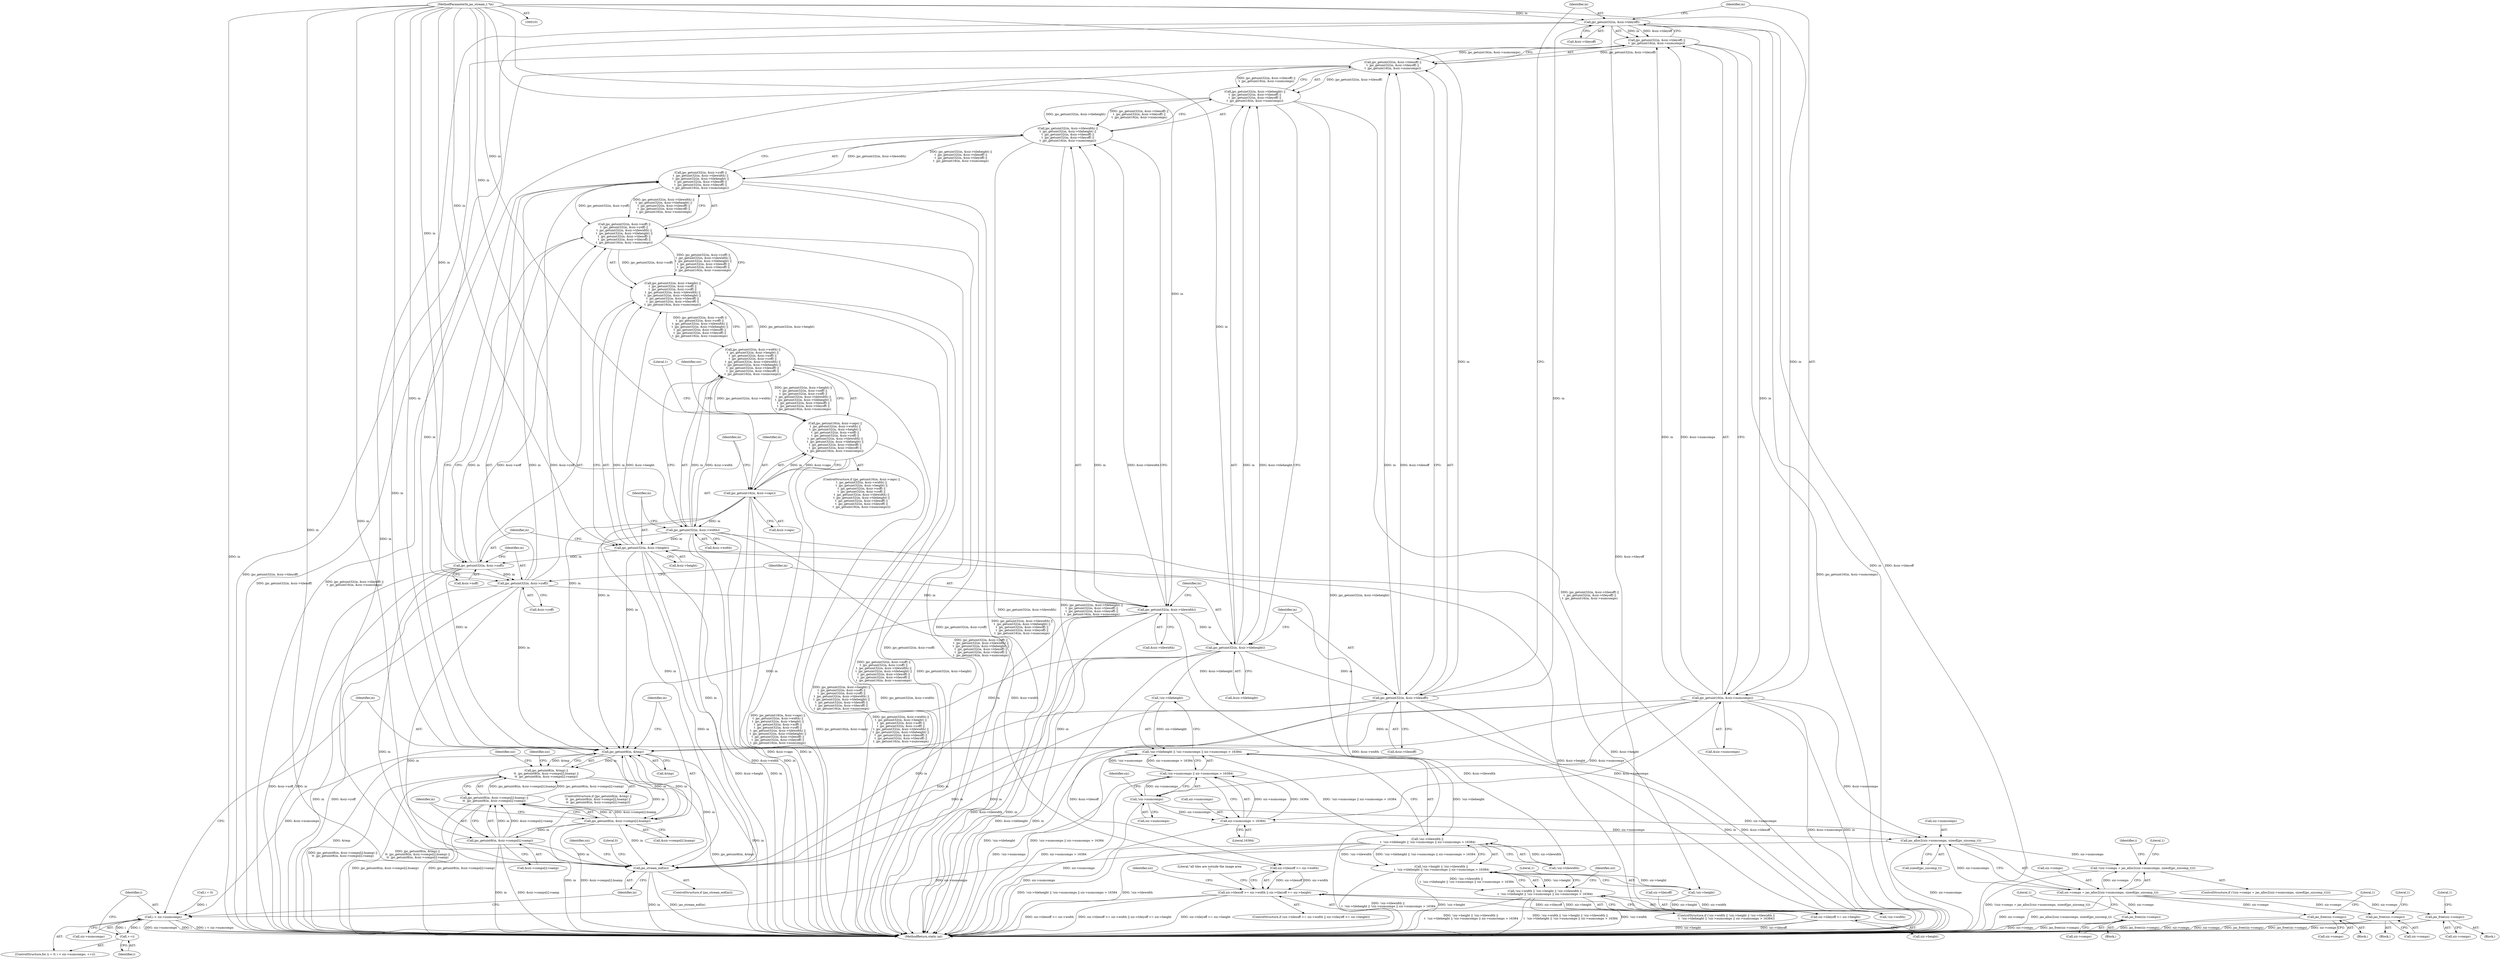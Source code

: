 digraph "0_jasper_ba2b9d000660313af7b692542afbd374c5685865@pointer" {
"1000178" [label="(Call,jpc_getuint32(in, &siz->tileyoff))"];
"1000171" [label="(Call,jpc_getuint32(in, &siz->tilexoff))"];
"1000164" [label="(Call,jpc_getuint32(in, &siz->tileheight))"];
"1000157" [label="(Call,jpc_getuint32(in, &siz->tilewidth))"];
"1000150" [label="(Call,jpc_getuint32(in, &siz->yoff))"];
"1000143" [label="(Call,jpc_getuint32(in, &siz->xoff))"];
"1000136" [label="(Call,jpc_getuint32(in, &siz->height))"];
"1000129" [label="(Call,jpc_getuint32(in, &siz->width))"];
"1000122" [label="(Call,jpc_getuint16(in, &siz->caps))"];
"1000104" [label="(MethodParameterIn,jas_stream_t *in)"];
"1000177" [label="(Call,jpc_getuint32(in, &siz->tileyoff) ||\n\t  jpc_getuint16(in, &siz->numcomps))"];
"1000170" [label="(Call,jpc_getuint32(in, &siz->tilexoff) ||\n\t  jpc_getuint32(in, &siz->tileyoff) ||\n\t  jpc_getuint16(in, &siz->numcomps))"];
"1000163" [label="(Call,jpc_getuint32(in, &siz->tileheight) ||\n\t  jpc_getuint32(in, &siz->tilexoff) ||\n\t  jpc_getuint32(in, &siz->tileyoff) ||\n\t  jpc_getuint16(in, &siz->numcomps))"];
"1000156" [label="(Call,jpc_getuint32(in, &siz->tilewidth) ||\n\t  jpc_getuint32(in, &siz->tileheight) ||\n\t  jpc_getuint32(in, &siz->tilexoff) ||\n\t  jpc_getuint32(in, &siz->tileyoff) ||\n\t  jpc_getuint16(in, &siz->numcomps))"];
"1000149" [label="(Call,jpc_getuint32(in, &siz->yoff) ||\n\t  jpc_getuint32(in, &siz->tilewidth) ||\n\t  jpc_getuint32(in, &siz->tileheight) ||\n\t  jpc_getuint32(in, &siz->tilexoff) ||\n\t  jpc_getuint32(in, &siz->tileyoff) ||\n\t  jpc_getuint16(in, &siz->numcomps))"];
"1000142" [label="(Call,jpc_getuint32(in, &siz->xoff) ||\n\t  jpc_getuint32(in, &siz->yoff) ||\n\t  jpc_getuint32(in, &siz->tilewidth) ||\n\t  jpc_getuint32(in, &siz->tileheight) ||\n\t  jpc_getuint32(in, &siz->tilexoff) ||\n\t  jpc_getuint32(in, &siz->tileyoff) ||\n\t  jpc_getuint16(in, &siz->numcomps))"];
"1000135" [label="(Call,jpc_getuint32(in, &siz->height) ||\n\t  jpc_getuint32(in, &siz->xoff) ||\n\t  jpc_getuint32(in, &siz->yoff) ||\n\t  jpc_getuint32(in, &siz->tilewidth) ||\n\t  jpc_getuint32(in, &siz->tileheight) ||\n\t  jpc_getuint32(in, &siz->tilexoff) ||\n\t  jpc_getuint32(in, &siz->tileyoff) ||\n\t  jpc_getuint16(in, &siz->numcomps))"];
"1000128" [label="(Call,jpc_getuint32(in, &siz->width) ||\n\t  jpc_getuint32(in, &siz->height) ||\n\t  jpc_getuint32(in, &siz->xoff) ||\n\t  jpc_getuint32(in, &siz->yoff) ||\n\t  jpc_getuint32(in, &siz->tilewidth) ||\n\t  jpc_getuint32(in, &siz->tileheight) ||\n\t  jpc_getuint32(in, &siz->tilexoff) ||\n\t  jpc_getuint32(in, &siz->tileyoff) ||\n\t  jpc_getuint16(in, &siz->numcomps))"];
"1000121" [label="(Call,jpc_getuint16(in, &siz->caps) ||\n\t  jpc_getuint32(in, &siz->width) ||\n\t  jpc_getuint32(in, &siz->height) ||\n\t  jpc_getuint32(in, &siz->xoff) ||\n\t  jpc_getuint32(in, &siz->yoff) ||\n\t  jpc_getuint32(in, &siz->tilewidth) ||\n\t  jpc_getuint32(in, &siz->tileheight) ||\n\t  jpc_getuint32(in, &siz->tilexoff) ||\n\t  jpc_getuint32(in, &siz->tileyoff) ||\n\t  jpc_getuint16(in, &siz->numcomps))"];
"1000184" [label="(Call,jpc_getuint16(in, &siz->numcomps))"];
"1000216" [label="(Call,!siz->numcomps)"];
"1000215" [label="(Call,!siz->numcomps || siz->numcomps > 16384)"];
"1000210" [label="(Call,!siz->tileheight || !siz->numcomps || siz->numcomps > 16384)"];
"1000205" [label="(Call,!siz->tilewidth ||\n \t  !siz->tileheight || !siz->numcomps || siz->numcomps > 16384)"];
"1000200" [label="(Call,!siz->height || !siz->tilewidth ||\n \t  !siz->tileheight || !siz->numcomps || siz->numcomps > 16384)"];
"1000195" [label="(Call,!siz->width || !siz->height || !siz->tilewidth ||\n \t  !siz->tileheight || !siz->numcomps || siz->numcomps > 16384)"];
"1000220" [label="(Call,siz->numcomps > 16384)"];
"1000257" [label="(Call,jas_alloc2(siz->numcomps, sizeof(jpc_sizcomp_t)))"];
"1000252" [label="(Call,!(siz->comps = jas_alloc2(siz->numcomps, sizeof(jpc_sizcomp_t))))"];
"1000253" [label="(Call,siz->comps = jas_alloc2(siz->numcomps, sizeof(jpc_sizcomp_t)))"];
"1000307" [label="(Call,jas_free(siz->comps))"];
"1000344" [label="(Call,jas_free(siz->comps))"];
"1000381" [label="(Call,jas_free(siz->comps))"];
"1000418" [label="(Call,jas_free(siz->comps))"];
"1000271" [label="(Call,i < siz->numcomps)"];
"1000276" [label="(Call,++i)"];
"1000281" [label="(Call,jpc_getuint8(in, &tmp))"];
"1000280" [label="(Call,jpc_getuint8(in, &tmp) ||\n\t\t  jpc_getuint8(in, &siz->comps[i].hsamp) ||\n\t\t  jpc_getuint8(in, &siz->comps[i].vsamp))"];
"1000286" [label="(Call,jpc_getuint8(in, &siz->comps[i].hsamp))"];
"1000285" [label="(Call,jpc_getuint8(in, &siz->comps[i].hsamp) ||\n\t\t  jpc_getuint8(in, &siz->comps[i].vsamp))"];
"1000296" [label="(Call,jpc_getuint8(in, &siz->comps[i].vsamp))"];
"1000415" [label="(Call,jas_stream_eof(in))"];
"1000238" [label="(Call,siz->tileyoff >= siz->height)"];
"1000230" [label="(Call,siz->tilexoff >= siz->width || siz->tileyoff >= siz->height)"];
"1000205" [label="(Call,!siz->tilewidth ||\n \t  !siz->tileheight || !siz->numcomps || siz->numcomps > 16384)"];
"1000142" [label="(Call,jpc_getuint32(in, &siz->xoff) ||\n\t  jpc_getuint32(in, &siz->yoff) ||\n\t  jpc_getuint32(in, &siz->tilewidth) ||\n\t  jpc_getuint32(in, &siz->tileheight) ||\n\t  jpc_getuint32(in, &siz->tilexoff) ||\n\t  jpc_getuint32(in, &siz->tileyoff) ||\n\t  jpc_getuint16(in, &siz->numcomps))"];
"1000287" [label="(Identifier,in)"];
"1000195" [label="(Call,!siz->width || !siz->height || !siz->tilewidth ||\n \t  !siz->tileheight || !siz->numcomps || siz->numcomps > 16384)"];
"1000217" [label="(Call,siz->numcomps)"];
"1000185" [label="(Identifier,in)"];
"1000387" [label="(Literal,1)"];
"1000345" [label="(Call,siz->comps)"];
"1000320" [label="(Identifier,siz)"];
"1000307" [label="(Call,jas_free(siz->comps))"];
"1000152" [label="(Call,&siz->yoff)"];
"1000186" [label="(Call,&siz->numcomps)"];
"1000334" [label="(Block,)"];
"1000177" [label="(Call,jpc_getuint32(in, &siz->tileyoff) ||\n\t  jpc_getuint16(in, &siz->numcomps))"];
"1000131" [label="(Call,&siz->width)"];
"1000281" [label="(Call,jpc_getuint8(in, &tmp))"];
"1000272" [label="(Identifier,i)"];
"1000276" [label="(Call,++i)"];
"1000420" [label="(Identifier,siz)"];
"1000273" [label="(Call,siz->numcomps)"];
"1000350" [label="(Literal,1)"];
"1000124" [label="(Call,&siz->caps)"];
"1000157" [label="(Call,jpc_getuint32(in, &siz->tilewidth))"];
"1000251" [label="(ControlStructure,if (!(siz->comps = jas_alloc2(siz->numcomps, sizeof(jpc_sizcomp_t)))))"];
"1000172" [label="(Identifier,in)"];
"1000371" [label="(Block,)"];
"1000254" [label="(Call,siz->comps)"];
"1000193" [label="(Literal,1)"];
"1000253" [label="(Call,siz->comps = jas_alloc2(siz->numcomps, sizeof(jpc_sizcomp_t)))"];
"1000296" [label="(Call,jpc_getuint8(in, &siz->comps[i].vsamp))"];
"1000211" [label="(Call,!siz->tileheight)"];
"1000120" [label="(ControlStructure,if (jpc_getuint16(in, &siz->caps) ||\n\t  jpc_getuint32(in, &siz->width) ||\n\t  jpc_getuint32(in, &siz->height) ||\n\t  jpc_getuint32(in, &siz->xoff) ||\n\t  jpc_getuint32(in, &siz->yoff) ||\n\t  jpc_getuint32(in, &siz->tilewidth) ||\n\t  jpc_getuint32(in, &siz->tileheight) ||\n\t  jpc_getuint32(in, &siz->tilexoff) ||\n\t  jpc_getuint32(in, &siz->tileyoff) ||\n\t  jpc_getuint16(in, &siz->numcomps)))"];
"1000171" [label="(Call,jpc_getuint32(in, &siz->tilexoff))"];
"1000200" [label="(Call,!siz->height || !siz->tilewidth ||\n \t  !siz->tileheight || !siz->numcomps || siz->numcomps > 16384)"];
"1000267" [label="(ControlStructure,for (i = 0; i < siz->numcomps; ++i))"];
"1000285" [label="(Call,jpc_getuint8(in, &siz->comps[i].hsamp) ||\n\t\t  jpc_getuint8(in, &siz->comps[i].vsamp))"];
"1000104" [label="(MethodParameterIn,jas_stream_t *in)"];
"1000288" [label="(Call,&siz->comps[i].hsamp)"];
"1000150" [label="(Call,jpc_getuint32(in, &siz->yoff))"];
"1000164" [label="(Call,jpc_getuint32(in, &siz->tileheight))"];
"1000382" [label="(Call,siz->comps)"];
"1000238" [label="(Call,siz->tileyoff >= siz->height)"];
"1000222" [label="(Identifier,siz)"];
"1000165" [label="(Identifier,in)"];
"1000221" [label="(Call,siz->numcomps)"];
"1000255" [label="(Identifier,siz)"];
"1000121" [label="(Call,jpc_getuint16(in, &siz->caps) ||\n\t  jpc_getuint32(in, &siz->width) ||\n\t  jpc_getuint32(in, &siz->height) ||\n\t  jpc_getuint32(in, &siz->xoff) ||\n\t  jpc_getuint32(in, &siz->yoff) ||\n\t  jpc_getuint32(in, &siz->tilewidth) ||\n\t  jpc_getuint32(in, &siz->tileheight) ||\n\t  jpc_getuint32(in, &siz->tilexoff) ||\n\t  jpc_getuint32(in, &siz->tileyoff) ||\n\t  jpc_getuint16(in, &siz->numcomps))"];
"1000194" [label="(ControlStructure,if (!siz->width || !siz->height || !siz->tilewidth ||\n \t  !siz->tileheight || !siz->numcomps || siz->numcomps > 16384))"];
"1000130" [label="(Identifier,in)"];
"1000129" [label="(Call,jpc_getuint32(in, &siz->width))"];
"1000417" [label="(Block,)"];
"1000415" [label="(Call,jas_stream_eof(in))"];
"1000344" [label="(Call,jas_free(siz->comps))"];
"1000128" [label="(Call,jpc_getuint32(in, &siz->width) ||\n\t  jpc_getuint32(in, &siz->height) ||\n\t  jpc_getuint32(in, &siz->xoff) ||\n\t  jpc_getuint32(in, &siz->yoff) ||\n\t  jpc_getuint32(in, &siz->tilewidth) ||\n\t  jpc_getuint32(in, &siz->tileheight) ||\n\t  jpc_getuint32(in, &siz->tilexoff) ||\n\t  jpc_getuint32(in, &siz->tileyoff) ||\n\t  jpc_getuint16(in, &siz->numcomps))"];
"1000268" [label="(Call,i = 0)"];
"1000306" [label="(Block,)"];
"1000280" [label="(Call,jpc_getuint8(in, &tmp) ||\n\t\t  jpc_getuint8(in, &siz->comps[i].hsamp) ||\n\t\t  jpc_getuint8(in, &siz->comps[i].vsamp))"];
"1000414" [label="(ControlStructure,if (jas_stream_eof(in)))"];
"1000416" [label="(Identifier,in)"];
"1000122" [label="(Call,jpc_getuint16(in, &siz->caps))"];
"1000298" [label="(Call,&siz->comps[i].vsamp)"];
"1000170" [label="(Call,jpc_getuint32(in, &siz->tilexoff) ||\n\t  jpc_getuint32(in, &siz->tileyoff) ||\n\t  jpc_getuint16(in, &siz->numcomps))"];
"1000206" [label="(Call,!siz->tilewidth)"];
"1000233" [label="(Identifier,siz)"];
"1000159" [label="(Call,&siz->tilewidth)"];
"1000277" [label="(Identifier,i)"];
"1000427" [label="(MethodReturn,static int)"];
"1000257" [label="(Call,jas_alloc2(siz->numcomps, sizeof(jpc_sizcomp_t)))"];
"1000145" [label="(Call,&siz->xoff)"];
"1000252" [label="(Call,!(siz->comps = jas_alloc2(siz->numcomps, sizeof(jpc_sizcomp_t))))"];
"1000180" [label="(Call,&siz->tileyoff)"];
"1000424" [label="(Literal,1)"];
"1000137" [label="(Identifier,in)"];
"1000173" [label="(Call,&siz->tilexoff)"];
"1000381" [label="(Call,jas_free(siz->comps))"];
"1000215" [label="(Call,!siz->numcomps || siz->numcomps > 16384)"];
"1000231" [label="(Call,siz->tilexoff >= siz->width)"];
"1000198" [label="(Identifier,siz)"];
"1000286" [label="(Call,jpc_getuint8(in, &siz->comps[i].hsamp))"];
"1000230" [label="(Call,siz->tilexoff >= siz->width || siz->tileyoff >= siz->height)"];
"1000158" [label="(Identifier,in)"];
"1000210" [label="(Call,!siz->tileheight || !siz->numcomps || siz->numcomps > 16384)"];
"1000297" [label="(Identifier,in)"];
"1000279" [label="(ControlStructure,if (jpc_getuint8(in, &tmp) ||\n\t\t  jpc_getuint8(in, &siz->comps[i].hsamp) ||\n\t\t  jpc_getuint8(in, &siz->comps[i].vsamp)))"];
"1000135" [label="(Call,jpc_getuint32(in, &siz->height) ||\n\t  jpc_getuint32(in, &siz->xoff) ||\n\t  jpc_getuint32(in, &siz->yoff) ||\n\t  jpc_getuint32(in, &siz->tilewidth) ||\n\t  jpc_getuint32(in, &siz->tileheight) ||\n\t  jpc_getuint32(in, &siz->tilexoff) ||\n\t  jpc_getuint32(in, &siz->tileyoff) ||\n\t  jpc_getuint16(in, &siz->numcomps))"];
"1000201" [label="(Call,!siz->height)"];
"1000220" [label="(Call,siz->numcomps > 16384)"];
"1000282" [label="(Identifier,in)"];
"1000269" [label="(Identifier,i)"];
"1000228" [label="(Literal,1)"];
"1000138" [label="(Call,&siz->height)"];
"1000309" [label="(Identifier,siz)"];
"1000261" [label="(Call,sizeof(jpc_sizcomp_t))"];
"1000163" [label="(Call,jpc_getuint32(in, &siz->tileheight) ||\n\t  jpc_getuint32(in, &siz->tilexoff) ||\n\t  jpc_getuint32(in, &siz->tileyoff) ||\n\t  jpc_getuint16(in, &siz->numcomps))"];
"1000149" [label="(Call,jpc_getuint32(in, &siz->yoff) ||\n\t  jpc_getuint32(in, &siz->tilewidth) ||\n\t  jpc_getuint32(in, &siz->tileheight) ||\n\t  jpc_getuint32(in, &siz->tilexoff) ||\n\t  jpc_getuint32(in, &siz->tileyoff) ||\n\t  jpc_getuint16(in, &siz->numcomps))"];
"1000229" [label="(ControlStructure,if (siz->tilexoff >= siz->width || siz->tileyoff >= siz->height))"];
"1000196" [label="(Call,!siz->width)"];
"1000426" [label="(Literal,0)"];
"1000216" [label="(Call,!siz->numcomps)"];
"1000179" [label="(Identifier,in)"];
"1000271" [label="(Call,i < siz->numcomps)"];
"1000224" [label="(Literal,16384)"];
"1000166" [label="(Call,&siz->tileheight)"];
"1000419" [label="(Call,siz->comps)"];
"1000239" [label="(Call,siz->tileyoff)"];
"1000178" [label="(Call,jpc_getuint32(in, &siz->tileyoff))"];
"1000313" [label="(Literal,1)"];
"1000308" [label="(Call,siz->comps)"];
"1000151" [label="(Identifier,in)"];
"1000144" [label="(Identifier,in)"];
"1000242" [label="(Call,siz->height)"];
"1000143" [label="(Call,jpc_getuint32(in, &siz->xoff))"];
"1000258" [label="(Call,siz->numcomps)"];
"1000156" [label="(Call,jpc_getuint32(in, &siz->tilewidth) ||\n\t  jpc_getuint32(in, &siz->tileheight) ||\n\t  jpc_getuint32(in, &siz->tilexoff) ||\n\t  jpc_getuint32(in, &siz->tileyoff) ||\n\t  jpc_getuint16(in, &siz->numcomps))"];
"1000247" [label="(Literal,\"all tiles are outside the image area\n\")"];
"1000266" [label="(Literal,1)"];
"1000283" [label="(Call,&tmp)"];
"1000123" [label="(Identifier,in)"];
"1000184" [label="(Call,jpc_getuint16(in, &siz->numcomps))"];
"1000136" [label="(Call,jpc_getuint32(in, &siz->height))"];
"1000418" [label="(Call,jas_free(siz->comps))"];
"1000178" -> "1000177"  [label="AST: "];
"1000178" -> "1000180"  [label="CFG: "];
"1000179" -> "1000178"  [label="AST: "];
"1000180" -> "1000178"  [label="AST: "];
"1000185" -> "1000178"  [label="CFG: "];
"1000177" -> "1000178"  [label="CFG: "];
"1000178" -> "1000427"  [label="DDG: in"];
"1000178" -> "1000427"  [label="DDG: &siz->tileyoff"];
"1000178" -> "1000177"  [label="DDG: in"];
"1000178" -> "1000177"  [label="DDG: &siz->tileyoff"];
"1000171" -> "1000178"  [label="DDG: in"];
"1000104" -> "1000178"  [label="DDG: in"];
"1000178" -> "1000184"  [label="DDG: in"];
"1000178" -> "1000238"  [label="DDG: &siz->tileyoff"];
"1000178" -> "1000281"  [label="DDG: in"];
"1000178" -> "1000415"  [label="DDG: in"];
"1000171" -> "1000170"  [label="AST: "];
"1000171" -> "1000173"  [label="CFG: "];
"1000172" -> "1000171"  [label="AST: "];
"1000173" -> "1000171"  [label="AST: "];
"1000179" -> "1000171"  [label="CFG: "];
"1000170" -> "1000171"  [label="CFG: "];
"1000171" -> "1000427"  [label="DDG: in"];
"1000171" -> "1000427"  [label="DDG: &siz->tilexoff"];
"1000171" -> "1000170"  [label="DDG: in"];
"1000171" -> "1000170"  [label="DDG: &siz->tilexoff"];
"1000164" -> "1000171"  [label="DDG: in"];
"1000104" -> "1000171"  [label="DDG: in"];
"1000171" -> "1000231"  [label="DDG: &siz->tilexoff"];
"1000171" -> "1000281"  [label="DDG: in"];
"1000171" -> "1000415"  [label="DDG: in"];
"1000164" -> "1000163"  [label="AST: "];
"1000164" -> "1000166"  [label="CFG: "];
"1000165" -> "1000164"  [label="AST: "];
"1000166" -> "1000164"  [label="AST: "];
"1000172" -> "1000164"  [label="CFG: "];
"1000163" -> "1000164"  [label="CFG: "];
"1000164" -> "1000427"  [label="DDG: &siz->tileheight"];
"1000164" -> "1000427"  [label="DDG: in"];
"1000164" -> "1000163"  [label="DDG: in"];
"1000164" -> "1000163"  [label="DDG: &siz->tileheight"];
"1000157" -> "1000164"  [label="DDG: in"];
"1000104" -> "1000164"  [label="DDG: in"];
"1000164" -> "1000211"  [label="DDG: &siz->tileheight"];
"1000164" -> "1000281"  [label="DDG: in"];
"1000164" -> "1000415"  [label="DDG: in"];
"1000157" -> "1000156"  [label="AST: "];
"1000157" -> "1000159"  [label="CFG: "];
"1000158" -> "1000157"  [label="AST: "];
"1000159" -> "1000157"  [label="AST: "];
"1000165" -> "1000157"  [label="CFG: "];
"1000156" -> "1000157"  [label="CFG: "];
"1000157" -> "1000427"  [label="DDG: &siz->tilewidth"];
"1000157" -> "1000427"  [label="DDG: in"];
"1000157" -> "1000156"  [label="DDG: in"];
"1000157" -> "1000156"  [label="DDG: &siz->tilewidth"];
"1000150" -> "1000157"  [label="DDG: in"];
"1000104" -> "1000157"  [label="DDG: in"];
"1000157" -> "1000206"  [label="DDG: &siz->tilewidth"];
"1000157" -> "1000281"  [label="DDG: in"];
"1000157" -> "1000415"  [label="DDG: in"];
"1000150" -> "1000149"  [label="AST: "];
"1000150" -> "1000152"  [label="CFG: "];
"1000151" -> "1000150"  [label="AST: "];
"1000152" -> "1000150"  [label="AST: "];
"1000158" -> "1000150"  [label="CFG: "];
"1000149" -> "1000150"  [label="CFG: "];
"1000150" -> "1000427"  [label="DDG: in"];
"1000150" -> "1000427"  [label="DDG: &siz->yoff"];
"1000150" -> "1000149"  [label="DDG: in"];
"1000150" -> "1000149"  [label="DDG: &siz->yoff"];
"1000143" -> "1000150"  [label="DDG: in"];
"1000104" -> "1000150"  [label="DDG: in"];
"1000150" -> "1000281"  [label="DDG: in"];
"1000150" -> "1000415"  [label="DDG: in"];
"1000143" -> "1000142"  [label="AST: "];
"1000143" -> "1000145"  [label="CFG: "];
"1000144" -> "1000143"  [label="AST: "];
"1000145" -> "1000143"  [label="AST: "];
"1000151" -> "1000143"  [label="CFG: "];
"1000142" -> "1000143"  [label="CFG: "];
"1000143" -> "1000427"  [label="DDG: in"];
"1000143" -> "1000427"  [label="DDG: &siz->xoff"];
"1000143" -> "1000142"  [label="DDG: in"];
"1000143" -> "1000142"  [label="DDG: &siz->xoff"];
"1000136" -> "1000143"  [label="DDG: in"];
"1000104" -> "1000143"  [label="DDG: in"];
"1000143" -> "1000281"  [label="DDG: in"];
"1000143" -> "1000415"  [label="DDG: in"];
"1000136" -> "1000135"  [label="AST: "];
"1000136" -> "1000138"  [label="CFG: "];
"1000137" -> "1000136"  [label="AST: "];
"1000138" -> "1000136"  [label="AST: "];
"1000144" -> "1000136"  [label="CFG: "];
"1000135" -> "1000136"  [label="CFG: "];
"1000136" -> "1000427"  [label="DDG: &siz->height"];
"1000136" -> "1000427"  [label="DDG: in"];
"1000136" -> "1000135"  [label="DDG: in"];
"1000136" -> "1000135"  [label="DDG: &siz->height"];
"1000129" -> "1000136"  [label="DDG: in"];
"1000104" -> "1000136"  [label="DDG: in"];
"1000136" -> "1000201"  [label="DDG: &siz->height"];
"1000136" -> "1000238"  [label="DDG: &siz->height"];
"1000136" -> "1000281"  [label="DDG: in"];
"1000136" -> "1000415"  [label="DDG: in"];
"1000129" -> "1000128"  [label="AST: "];
"1000129" -> "1000131"  [label="CFG: "];
"1000130" -> "1000129"  [label="AST: "];
"1000131" -> "1000129"  [label="AST: "];
"1000137" -> "1000129"  [label="CFG: "];
"1000128" -> "1000129"  [label="CFG: "];
"1000129" -> "1000427"  [label="DDG: in"];
"1000129" -> "1000427"  [label="DDG: &siz->width"];
"1000129" -> "1000128"  [label="DDG: in"];
"1000129" -> "1000128"  [label="DDG: &siz->width"];
"1000122" -> "1000129"  [label="DDG: in"];
"1000104" -> "1000129"  [label="DDG: in"];
"1000129" -> "1000196"  [label="DDG: &siz->width"];
"1000129" -> "1000231"  [label="DDG: &siz->width"];
"1000129" -> "1000281"  [label="DDG: in"];
"1000129" -> "1000415"  [label="DDG: in"];
"1000122" -> "1000121"  [label="AST: "];
"1000122" -> "1000124"  [label="CFG: "];
"1000123" -> "1000122"  [label="AST: "];
"1000124" -> "1000122"  [label="AST: "];
"1000130" -> "1000122"  [label="CFG: "];
"1000121" -> "1000122"  [label="CFG: "];
"1000122" -> "1000427"  [label="DDG: in"];
"1000122" -> "1000427"  [label="DDG: &siz->caps"];
"1000122" -> "1000121"  [label="DDG: in"];
"1000122" -> "1000121"  [label="DDG: &siz->caps"];
"1000104" -> "1000122"  [label="DDG: in"];
"1000122" -> "1000281"  [label="DDG: in"];
"1000122" -> "1000415"  [label="DDG: in"];
"1000104" -> "1000101"  [label="AST: "];
"1000104" -> "1000427"  [label="DDG: in"];
"1000104" -> "1000184"  [label="DDG: in"];
"1000104" -> "1000281"  [label="DDG: in"];
"1000104" -> "1000286"  [label="DDG: in"];
"1000104" -> "1000296"  [label="DDG: in"];
"1000104" -> "1000415"  [label="DDG: in"];
"1000177" -> "1000170"  [label="AST: "];
"1000177" -> "1000184"  [label="CFG: "];
"1000184" -> "1000177"  [label="AST: "];
"1000170" -> "1000177"  [label="CFG: "];
"1000177" -> "1000427"  [label="DDG: jpc_getuint32(in, &siz->tileyoff)"];
"1000177" -> "1000427"  [label="DDG: jpc_getuint16(in, &siz->numcomps)"];
"1000177" -> "1000170"  [label="DDG: jpc_getuint32(in, &siz->tileyoff)"];
"1000177" -> "1000170"  [label="DDG: jpc_getuint16(in, &siz->numcomps)"];
"1000184" -> "1000177"  [label="DDG: in"];
"1000184" -> "1000177"  [label="DDG: &siz->numcomps"];
"1000170" -> "1000163"  [label="AST: "];
"1000163" -> "1000170"  [label="CFG: "];
"1000170" -> "1000427"  [label="DDG: jpc_getuint32(in, &siz->tilexoff)"];
"1000170" -> "1000427"  [label="DDG: jpc_getuint32(in, &siz->tileyoff) ||\n\t  jpc_getuint16(in, &siz->numcomps)"];
"1000170" -> "1000163"  [label="DDG: jpc_getuint32(in, &siz->tilexoff)"];
"1000170" -> "1000163"  [label="DDG: jpc_getuint32(in, &siz->tileyoff) ||\n\t  jpc_getuint16(in, &siz->numcomps)"];
"1000163" -> "1000156"  [label="AST: "];
"1000156" -> "1000163"  [label="CFG: "];
"1000163" -> "1000427"  [label="DDG: jpc_getuint32(in, &siz->tileheight)"];
"1000163" -> "1000427"  [label="DDG: jpc_getuint32(in, &siz->tilexoff) ||\n\t  jpc_getuint32(in, &siz->tileyoff) ||\n\t  jpc_getuint16(in, &siz->numcomps)"];
"1000163" -> "1000156"  [label="DDG: jpc_getuint32(in, &siz->tileheight)"];
"1000163" -> "1000156"  [label="DDG: jpc_getuint32(in, &siz->tilexoff) ||\n\t  jpc_getuint32(in, &siz->tileyoff) ||\n\t  jpc_getuint16(in, &siz->numcomps)"];
"1000156" -> "1000149"  [label="AST: "];
"1000149" -> "1000156"  [label="CFG: "];
"1000156" -> "1000427"  [label="DDG: jpc_getuint32(in, &siz->tilewidth)"];
"1000156" -> "1000427"  [label="DDG: jpc_getuint32(in, &siz->tileheight) ||\n\t  jpc_getuint32(in, &siz->tilexoff) ||\n\t  jpc_getuint32(in, &siz->tileyoff) ||\n\t  jpc_getuint16(in, &siz->numcomps)"];
"1000156" -> "1000149"  [label="DDG: jpc_getuint32(in, &siz->tilewidth)"];
"1000156" -> "1000149"  [label="DDG: jpc_getuint32(in, &siz->tileheight) ||\n\t  jpc_getuint32(in, &siz->tilexoff) ||\n\t  jpc_getuint32(in, &siz->tileyoff) ||\n\t  jpc_getuint16(in, &siz->numcomps)"];
"1000149" -> "1000142"  [label="AST: "];
"1000142" -> "1000149"  [label="CFG: "];
"1000149" -> "1000427"  [label="DDG: jpc_getuint32(in, &siz->yoff)"];
"1000149" -> "1000427"  [label="DDG: jpc_getuint32(in, &siz->tilewidth) ||\n\t  jpc_getuint32(in, &siz->tileheight) ||\n\t  jpc_getuint32(in, &siz->tilexoff) ||\n\t  jpc_getuint32(in, &siz->tileyoff) ||\n\t  jpc_getuint16(in, &siz->numcomps)"];
"1000149" -> "1000142"  [label="DDG: jpc_getuint32(in, &siz->yoff)"];
"1000149" -> "1000142"  [label="DDG: jpc_getuint32(in, &siz->tilewidth) ||\n\t  jpc_getuint32(in, &siz->tileheight) ||\n\t  jpc_getuint32(in, &siz->tilexoff) ||\n\t  jpc_getuint32(in, &siz->tileyoff) ||\n\t  jpc_getuint16(in, &siz->numcomps)"];
"1000142" -> "1000135"  [label="AST: "];
"1000135" -> "1000142"  [label="CFG: "];
"1000142" -> "1000427"  [label="DDG: jpc_getuint32(in, &siz->yoff) ||\n\t  jpc_getuint32(in, &siz->tilewidth) ||\n\t  jpc_getuint32(in, &siz->tileheight) ||\n\t  jpc_getuint32(in, &siz->tilexoff) ||\n\t  jpc_getuint32(in, &siz->tileyoff) ||\n\t  jpc_getuint16(in, &siz->numcomps)"];
"1000142" -> "1000427"  [label="DDG: jpc_getuint32(in, &siz->xoff)"];
"1000142" -> "1000135"  [label="DDG: jpc_getuint32(in, &siz->xoff)"];
"1000142" -> "1000135"  [label="DDG: jpc_getuint32(in, &siz->yoff) ||\n\t  jpc_getuint32(in, &siz->tilewidth) ||\n\t  jpc_getuint32(in, &siz->tileheight) ||\n\t  jpc_getuint32(in, &siz->tilexoff) ||\n\t  jpc_getuint32(in, &siz->tileyoff) ||\n\t  jpc_getuint16(in, &siz->numcomps)"];
"1000135" -> "1000128"  [label="AST: "];
"1000128" -> "1000135"  [label="CFG: "];
"1000135" -> "1000427"  [label="DDG: jpc_getuint32(in, &siz->xoff) ||\n\t  jpc_getuint32(in, &siz->yoff) ||\n\t  jpc_getuint32(in, &siz->tilewidth) ||\n\t  jpc_getuint32(in, &siz->tileheight) ||\n\t  jpc_getuint32(in, &siz->tilexoff) ||\n\t  jpc_getuint32(in, &siz->tileyoff) ||\n\t  jpc_getuint16(in, &siz->numcomps)"];
"1000135" -> "1000427"  [label="DDG: jpc_getuint32(in, &siz->height)"];
"1000135" -> "1000128"  [label="DDG: jpc_getuint32(in, &siz->height)"];
"1000135" -> "1000128"  [label="DDG: jpc_getuint32(in, &siz->xoff) ||\n\t  jpc_getuint32(in, &siz->yoff) ||\n\t  jpc_getuint32(in, &siz->tilewidth) ||\n\t  jpc_getuint32(in, &siz->tileheight) ||\n\t  jpc_getuint32(in, &siz->tilexoff) ||\n\t  jpc_getuint32(in, &siz->tileyoff) ||\n\t  jpc_getuint16(in, &siz->numcomps)"];
"1000128" -> "1000121"  [label="AST: "];
"1000121" -> "1000128"  [label="CFG: "];
"1000128" -> "1000427"  [label="DDG: jpc_getuint32(in, &siz->width)"];
"1000128" -> "1000427"  [label="DDG: jpc_getuint32(in, &siz->height) ||\n\t  jpc_getuint32(in, &siz->xoff) ||\n\t  jpc_getuint32(in, &siz->yoff) ||\n\t  jpc_getuint32(in, &siz->tilewidth) ||\n\t  jpc_getuint32(in, &siz->tileheight) ||\n\t  jpc_getuint32(in, &siz->tilexoff) ||\n\t  jpc_getuint32(in, &siz->tileyoff) ||\n\t  jpc_getuint16(in, &siz->numcomps)"];
"1000128" -> "1000121"  [label="DDG: jpc_getuint32(in, &siz->width)"];
"1000128" -> "1000121"  [label="DDG: jpc_getuint32(in, &siz->height) ||\n\t  jpc_getuint32(in, &siz->xoff) ||\n\t  jpc_getuint32(in, &siz->yoff) ||\n\t  jpc_getuint32(in, &siz->tilewidth) ||\n\t  jpc_getuint32(in, &siz->tileheight) ||\n\t  jpc_getuint32(in, &siz->tilexoff) ||\n\t  jpc_getuint32(in, &siz->tileyoff) ||\n\t  jpc_getuint16(in, &siz->numcomps)"];
"1000121" -> "1000120"  [label="AST: "];
"1000193" -> "1000121"  [label="CFG: "];
"1000198" -> "1000121"  [label="CFG: "];
"1000121" -> "1000427"  [label="DDG: jpc_getuint16(in, &siz->caps) ||\n\t  jpc_getuint32(in, &siz->width) ||\n\t  jpc_getuint32(in, &siz->height) ||\n\t  jpc_getuint32(in, &siz->xoff) ||\n\t  jpc_getuint32(in, &siz->yoff) ||\n\t  jpc_getuint32(in, &siz->tilewidth) ||\n\t  jpc_getuint32(in, &siz->tileheight) ||\n\t  jpc_getuint32(in, &siz->tilexoff) ||\n\t  jpc_getuint32(in, &siz->tileyoff) ||\n\t  jpc_getuint16(in, &siz->numcomps)"];
"1000121" -> "1000427"  [label="DDG: jpc_getuint16(in, &siz->caps)"];
"1000121" -> "1000427"  [label="DDG: jpc_getuint32(in, &siz->width) ||\n\t  jpc_getuint32(in, &siz->height) ||\n\t  jpc_getuint32(in, &siz->xoff) ||\n\t  jpc_getuint32(in, &siz->yoff) ||\n\t  jpc_getuint32(in, &siz->tilewidth) ||\n\t  jpc_getuint32(in, &siz->tileheight) ||\n\t  jpc_getuint32(in, &siz->tilexoff) ||\n\t  jpc_getuint32(in, &siz->tileyoff) ||\n\t  jpc_getuint16(in, &siz->numcomps)"];
"1000184" -> "1000186"  [label="CFG: "];
"1000185" -> "1000184"  [label="AST: "];
"1000186" -> "1000184"  [label="AST: "];
"1000184" -> "1000427"  [label="DDG: &siz->numcomps"];
"1000184" -> "1000427"  [label="DDG: in"];
"1000184" -> "1000216"  [label="DDG: &siz->numcomps"];
"1000184" -> "1000220"  [label="DDG: &siz->numcomps"];
"1000184" -> "1000257"  [label="DDG: &siz->numcomps"];
"1000184" -> "1000271"  [label="DDG: &siz->numcomps"];
"1000184" -> "1000281"  [label="DDG: in"];
"1000184" -> "1000415"  [label="DDG: in"];
"1000216" -> "1000215"  [label="AST: "];
"1000216" -> "1000217"  [label="CFG: "];
"1000217" -> "1000216"  [label="AST: "];
"1000222" -> "1000216"  [label="CFG: "];
"1000215" -> "1000216"  [label="CFG: "];
"1000216" -> "1000427"  [label="DDG: siz->numcomps"];
"1000216" -> "1000215"  [label="DDG: siz->numcomps"];
"1000216" -> "1000220"  [label="DDG: siz->numcomps"];
"1000216" -> "1000257"  [label="DDG: siz->numcomps"];
"1000215" -> "1000210"  [label="AST: "];
"1000215" -> "1000220"  [label="CFG: "];
"1000220" -> "1000215"  [label="AST: "];
"1000210" -> "1000215"  [label="CFG: "];
"1000215" -> "1000427"  [label="DDG: !siz->numcomps"];
"1000215" -> "1000427"  [label="DDG: siz->numcomps > 16384"];
"1000215" -> "1000210"  [label="DDG: !siz->numcomps"];
"1000215" -> "1000210"  [label="DDG: siz->numcomps > 16384"];
"1000220" -> "1000215"  [label="DDG: siz->numcomps"];
"1000220" -> "1000215"  [label="DDG: 16384"];
"1000210" -> "1000205"  [label="AST: "];
"1000210" -> "1000211"  [label="CFG: "];
"1000211" -> "1000210"  [label="AST: "];
"1000205" -> "1000210"  [label="CFG: "];
"1000210" -> "1000427"  [label="DDG: !siz->tileheight"];
"1000210" -> "1000427"  [label="DDG: !siz->numcomps || siz->numcomps > 16384"];
"1000210" -> "1000205"  [label="DDG: !siz->tileheight"];
"1000210" -> "1000205"  [label="DDG: !siz->numcomps || siz->numcomps > 16384"];
"1000211" -> "1000210"  [label="DDG: siz->tileheight"];
"1000205" -> "1000200"  [label="AST: "];
"1000205" -> "1000206"  [label="CFG: "];
"1000206" -> "1000205"  [label="AST: "];
"1000200" -> "1000205"  [label="CFG: "];
"1000205" -> "1000427"  [label="DDG: !siz->tileheight || !siz->numcomps || siz->numcomps > 16384"];
"1000205" -> "1000427"  [label="DDG: !siz->tilewidth"];
"1000205" -> "1000200"  [label="DDG: !siz->tilewidth"];
"1000205" -> "1000200"  [label="DDG: !siz->tileheight || !siz->numcomps || siz->numcomps > 16384"];
"1000206" -> "1000205"  [label="DDG: siz->tilewidth"];
"1000200" -> "1000195"  [label="AST: "];
"1000200" -> "1000201"  [label="CFG: "];
"1000201" -> "1000200"  [label="AST: "];
"1000195" -> "1000200"  [label="CFG: "];
"1000200" -> "1000427"  [label="DDG: !siz->height"];
"1000200" -> "1000427"  [label="DDG: !siz->tilewidth ||\n \t  !siz->tileheight || !siz->numcomps || siz->numcomps > 16384"];
"1000200" -> "1000195"  [label="DDG: !siz->height"];
"1000200" -> "1000195"  [label="DDG: !siz->tilewidth ||\n \t  !siz->tileheight || !siz->numcomps || siz->numcomps > 16384"];
"1000201" -> "1000200"  [label="DDG: siz->height"];
"1000195" -> "1000194"  [label="AST: "];
"1000195" -> "1000196"  [label="CFG: "];
"1000196" -> "1000195"  [label="AST: "];
"1000228" -> "1000195"  [label="CFG: "];
"1000233" -> "1000195"  [label="CFG: "];
"1000195" -> "1000427"  [label="DDG: !siz->height || !siz->tilewidth ||\n \t  !siz->tileheight || !siz->numcomps || siz->numcomps > 16384"];
"1000195" -> "1000427"  [label="DDG: !siz->width || !siz->height || !siz->tilewidth ||\n \t  !siz->tileheight || !siz->numcomps || siz->numcomps > 16384"];
"1000195" -> "1000427"  [label="DDG: !siz->width"];
"1000196" -> "1000195"  [label="DDG: siz->width"];
"1000220" -> "1000224"  [label="CFG: "];
"1000221" -> "1000220"  [label="AST: "];
"1000224" -> "1000220"  [label="AST: "];
"1000220" -> "1000427"  [label="DDG: siz->numcomps"];
"1000220" -> "1000257"  [label="DDG: siz->numcomps"];
"1000257" -> "1000253"  [label="AST: "];
"1000257" -> "1000261"  [label="CFG: "];
"1000258" -> "1000257"  [label="AST: "];
"1000261" -> "1000257"  [label="AST: "];
"1000253" -> "1000257"  [label="CFG: "];
"1000257" -> "1000427"  [label="DDG: siz->numcomps"];
"1000257" -> "1000252"  [label="DDG: siz->numcomps"];
"1000257" -> "1000253"  [label="DDG: siz->numcomps"];
"1000257" -> "1000271"  [label="DDG: siz->numcomps"];
"1000252" -> "1000251"  [label="AST: "];
"1000252" -> "1000253"  [label="CFG: "];
"1000253" -> "1000252"  [label="AST: "];
"1000266" -> "1000252"  [label="CFG: "];
"1000269" -> "1000252"  [label="CFG: "];
"1000252" -> "1000427"  [label="DDG: !(siz->comps = jas_alloc2(siz->numcomps, sizeof(jpc_sizcomp_t)))"];
"1000253" -> "1000252"  [label="DDG: siz->comps"];
"1000254" -> "1000253"  [label="AST: "];
"1000253" -> "1000427"  [label="DDG: siz->comps"];
"1000253" -> "1000427"  [label="DDG: jas_alloc2(siz->numcomps, sizeof(jpc_sizcomp_t))"];
"1000253" -> "1000307"  [label="DDG: siz->comps"];
"1000253" -> "1000344"  [label="DDG: siz->comps"];
"1000253" -> "1000381"  [label="DDG: siz->comps"];
"1000253" -> "1000418"  [label="DDG: siz->comps"];
"1000307" -> "1000306"  [label="AST: "];
"1000307" -> "1000308"  [label="CFG: "];
"1000308" -> "1000307"  [label="AST: "];
"1000313" -> "1000307"  [label="CFG: "];
"1000307" -> "1000427"  [label="DDG: jas_free(siz->comps)"];
"1000307" -> "1000427"  [label="DDG: siz->comps"];
"1000344" -> "1000334"  [label="AST: "];
"1000344" -> "1000345"  [label="CFG: "];
"1000345" -> "1000344"  [label="AST: "];
"1000350" -> "1000344"  [label="CFG: "];
"1000344" -> "1000427"  [label="DDG: jas_free(siz->comps)"];
"1000344" -> "1000427"  [label="DDG: siz->comps"];
"1000381" -> "1000371"  [label="AST: "];
"1000381" -> "1000382"  [label="CFG: "];
"1000382" -> "1000381"  [label="AST: "];
"1000387" -> "1000381"  [label="CFG: "];
"1000381" -> "1000427"  [label="DDG: siz->comps"];
"1000381" -> "1000427"  [label="DDG: jas_free(siz->comps)"];
"1000418" -> "1000417"  [label="AST: "];
"1000418" -> "1000419"  [label="CFG: "];
"1000419" -> "1000418"  [label="AST: "];
"1000424" -> "1000418"  [label="CFG: "];
"1000418" -> "1000427"  [label="DDG: jas_free(siz->comps)"];
"1000418" -> "1000427"  [label="DDG: siz->comps"];
"1000271" -> "1000267"  [label="AST: "];
"1000271" -> "1000273"  [label="CFG: "];
"1000272" -> "1000271"  [label="AST: "];
"1000273" -> "1000271"  [label="AST: "];
"1000282" -> "1000271"  [label="CFG: "];
"1000416" -> "1000271"  [label="CFG: "];
"1000271" -> "1000427"  [label="DDG: siz->numcomps"];
"1000271" -> "1000427"  [label="DDG: i"];
"1000271" -> "1000427"  [label="DDG: i < siz->numcomps"];
"1000268" -> "1000271"  [label="DDG: i"];
"1000276" -> "1000271"  [label="DDG: i"];
"1000271" -> "1000276"  [label="DDG: i"];
"1000276" -> "1000267"  [label="AST: "];
"1000276" -> "1000277"  [label="CFG: "];
"1000277" -> "1000276"  [label="AST: "];
"1000272" -> "1000276"  [label="CFG: "];
"1000281" -> "1000280"  [label="AST: "];
"1000281" -> "1000283"  [label="CFG: "];
"1000282" -> "1000281"  [label="AST: "];
"1000283" -> "1000281"  [label="AST: "];
"1000287" -> "1000281"  [label="CFG: "];
"1000280" -> "1000281"  [label="CFG: "];
"1000281" -> "1000427"  [label="DDG: in"];
"1000281" -> "1000427"  [label="DDG: &tmp"];
"1000281" -> "1000280"  [label="DDG: in"];
"1000281" -> "1000280"  [label="DDG: &tmp"];
"1000286" -> "1000281"  [label="DDG: in"];
"1000296" -> "1000281"  [label="DDG: in"];
"1000281" -> "1000286"  [label="DDG: in"];
"1000281" -> "1000415"  [label="DDG: in"];
"1000280" -> "1000279"  [label="AST: "];
"1000280" -> "1000285"  [label="CFG: "];
"1000285" -> "1000280"  [label="AST: "];
"1000309" -> "1000280"  [label="CFG: "];
"1000320" -> "1000280"  [label="CFG: "];
"1000280" -> "1000427"  [label="DDG: jpc_getuint8(in, &siz->comps[i].hsamp) ||\n\t\t  jpc_getuint8(in, &siz->comps[i].vsamp)"];
"1000280" -> "1000427"  [label="DDG: jpc_getuint8(in, &tmp) ||\n\t\t  jpc_getuint8(in, &siz->comps[i].hsamp) ||\n\t\t  jpc_getuint8(in, &siz->comps[i].vsamp)"];
"1000280" -> "1000427"  [label="DDG: jpc_getuint8(in, &tmp)"];
"1000285" -> "1000280"  [label="DDG: jpc_getuint8(in, &siz->comps[i].hsamp)"];
"1000285" -> "1000280"  [label="DDG: jpc_getuint8(in, &siz->comps[i].vsamp)"];
"1000286" -> "1000285"  [label="AST: "];
"1000286" -> "1000288"  [label="CFG: "];
"1000287" -> "1000286"  [label="AST: "];
"1000288" -> "1000286"  [label="AST: "];
"1000297" -> "1000286"  [label="CFG: "];
"1000285" -> "1000286"  [label="CFG: "];
"1000286" -> "1000427"  [label="DDG: in"];
"1000286" -> "1000427"  [label="DDG: &siz->comps[i].hsamp"];
"1000286" -> "1000285"  [label="DDG: in"];
"1000286" -> "1000285"  [label="DDG: &siz->comps[i].hsamp"];
"1000286" -> "1000296"  [label="DDG: in"];
"1000286" -> "1000415"  [label="DDG: in"];
"1000285" -> "1000296"  [label="CFG: "];
"1000296" -> "1000285"  [label="AST: "];
"1000285" -> "1000427"  [label="DDG: jpc_getuint8(in, &siz->comps[i].hsamp)"];
"1000285" -> "1000427"  [label="DDG: jpc_getuint8(in, &siz->comps[i].vsamp)"];
"1000296" -> "1000285"  [label="DDG: in"];
"1000296" -> "1000285"  [label="DDG: &siz->comps[i].vsamp"];
"1000296" -> "1000298"  [label="CFG: "];
"1000297" -> "1000296"  [label="AST: "];
"1000298" -> "1000296"  [label="AST: "];
"1000296" -> "1000427"  [label="DDG: &siz->comps[i].vsamp"];
"1000296" -> "1000427"  [label="DDG: in"];
"1000296" -> "1000415"  [label="DDG: in"];
"1000415" -> "1000414"  [label="AST: "];
"1000415" -> "1000416"  [label="CFG: "];
"1000416" -> "1000415"  [label="AST: "];
"1000420" -> "1000415"  [label="CFG: "];
"1000426" -> "1000415"  [label="CFG: "];
"1000415" -> "1000427"  [label="DDG: in"];
"1000415" -> "1000427"  [label="DDG: jas_stream_eof(in)"];
"1000238" -> "1000230"  [label="AST: "];
"1000238" -> "1000242"  [label="CFG: "];
"1000239" -> "1000238"  [label="AST: "];
"1000242" -> "1000238"  [label="AST: "];
"1000230" -> "1000238"  [label="CFG: "];
"1000238" -> "1000427"  [label="DDG: siz->tileyoff"];
"1000238" -> "1000427"  [label="DDG: siz->height"];
"1000238" -> "1000230"  [label="DDG: siz->tileyoff"];
"1000238" -> "1000230"  [label="DDG: siz->height"];
"1000201" -> "1000238"  [label="DDG: siz->height"];
"1000230" -> "1000229"  [label="AST: "];
"1000230" -> "1000231"  [label="CFG: "];
"1000231" -> "1000230"  [label="AST: "];
"1000247" -> "1000230"  [label="CFG: "];
"1000255" -> "1000230"  [label="CFG: "];
"1000230" -> "1000427"  [label="DDG: siz->tileyoff >= siz->height"];
"1000230" -> "1000427"  [label="DDG: siz->tilexoff >= siz->width"];
"1000230" -> "1000427"  [label="DDG: siz->tilexoff >= siz->width || siz->tileyoff >= siz->height"];
"1000231" -> "1000230"  [label="DDG: siz->tilexoff"];
"1000231" -> "1000230"  [label="DDG: siz->width"];
}
